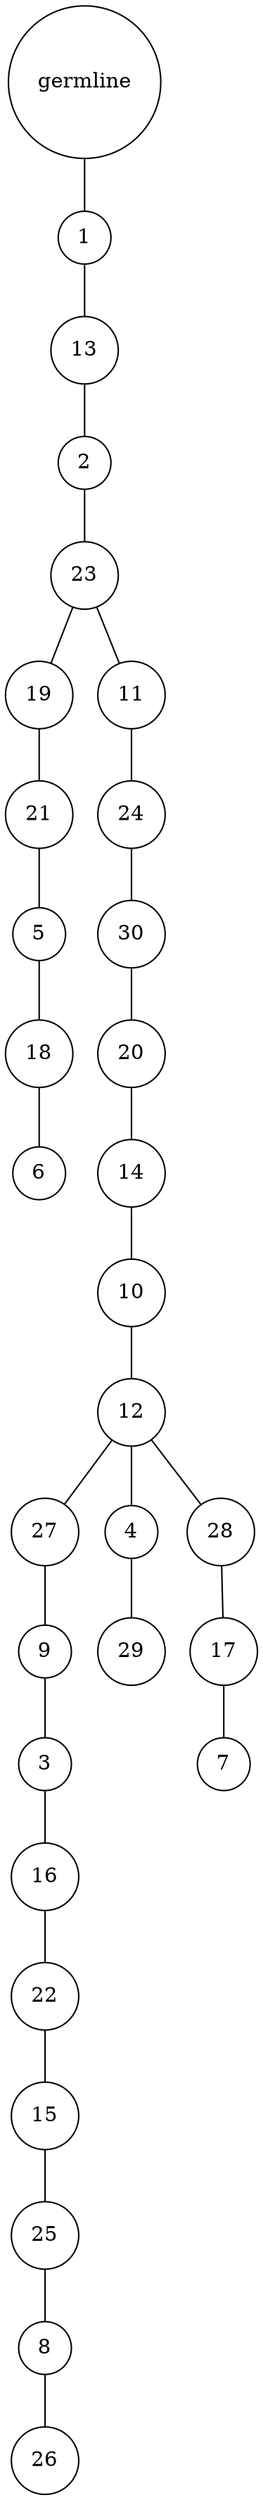 graph {
	rankdir=UD;
	splines=line;
	node [shape=circle]
	"0x7f0860680400" [label="germline"];
	"0x7f0860680430" [label="1"];
	"0x7f0860680400" -- "0x7f0860680430" ;
	"0x7f0860680460" [label="13"];
	"0x7f0860680430" -- "0x7f0860680460" ;
	"0x7f0860680490" [label="2"];
	"0x7f0860680460" -- "0x7f0860680490" ;
	"0x7f08606804c0" [label="23"];
	"0x7f0860680490" -- "0x7f08606804c0" ;
	"0x7f08606804f0" [label="19"];
	"0x7f08606804c0" -- "0x7f08606804f0" ;
	"0x7f0860680520" [label="21"];
	"0x7f08606804f0" -- "0x7f0860680520" ;
	"0x7f0860680550" [label="5"];
	"0x7f0860680520" -- "0x7f0860680550" ;
	"0x7f0860680580" [label="18"];
	"0x7f0860680550" -- "0x7f0860680580" ;
	"0x7f08606805b0" [label="6"];
	"0x7f0860680580" -- "0x7f08606805b0" ;
	"0x7f08606805e0" [label="11"];
	"0x7f08606804c0" -- "0x7f08606805e0" ;
	"0x7f0860680610" [label="24"];
	"0x7f08606805e0" -- "0x7f0860680610" ;
	"0x7f0860680640" [label="30"];
	"0x7f0860680610" -- "0x7f0860680640" ;
	"0x7f0860680670" [label="20"];
	"0x7f0860680640" -- "0x7f0860680670" ;
	"0x7f08606806a0" [label="14"];
	"0x7f0860680670" -- "0x7f08606806a0" ;
	"0x7f08606806d0" [label="10"];
	"0x7f08606806a0" -- "0x7f08606806d0" ;
	"0x7f0860680700" [label="12"];
	"0x7f08606806d0" -- "0x7f0860680700" ;
	"0x7f0860680730" [label="27"];
	"0x7f0860680700" -- "0x7f0860680730" ;
	"0x7f0860680760" [label="9"];
	"0x7f0860680730" -- "0x7f0860680760" ;
	"0x7f0860680790" [label="3"];
	"0x7f0860680760" -- "0x7f0860680790" ;
	"0x7f08606807c0" [label="16"];
	"0x7f0860680790" -- "0x7f08606807c0" ;
	"0x7f08606807f0" [label="22"];
	"0x7f08606807c0" -- "0x7f08606807f0" ;
	"0x7f0860680820" [label="15"];
	"0x7f08606807f0" -- "0x7f0860680820" ;
	"0x7f0860680850" [label="25"];
	"0x7f0860680820" -- "0x7f0860680850" ;
	"0x7f0860680880" [label="8"];
	"0x7f0860680850" -- "0x7f0860680880" ;
	"0x7f08606808b0" [label="26"];
	"0x7f0860680880" -- "0x7f08606808b0" ;
	"0x7f08606808e0" [label="4"];
	"0x7f0860680700" -- "0x7f08606808e0" ;
	"0x7f0860680910" [label="29"];
	"0x7f08606808e0" -- "0x7f0860680910" ;
	"0x7f0860680940" [label="28"];
	"0x7f0860680700" -- "0x7f0860680940" ;
	"0x7f0860680970" [label="17"];
	"0x7f0860680940" -- "0x7f0860680970" ;
	"0x7f08606809a0" [label="7"];
	"0x7f0860680970" -- "0x7f08606809a0" ;
}
